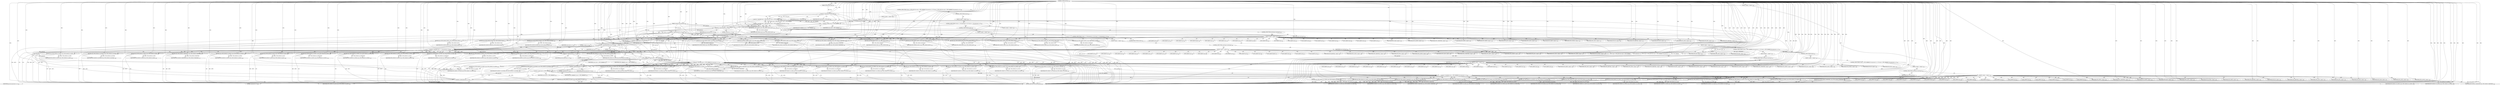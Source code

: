 digraph "_TIFFSetGetType" {  
"28095" [label = <(METHOD,_TIFFSetGetType)<SUB>1195</SUB>> ]
"28096" [label = <(PARAM,TIFFDataType type)<SUB>1195</SUB>> ]
"28097" [label = <(PARAM,short count)<SUB>1195</SUB>> ]
"28098" [label = <(PARAM,unsigned char passcount)<SUB>1196</SUB>> ]
"28099" [label = <(BLOCK,&lt;empty&gt;,&lt;empty&gt;)<SUB>1197</SUB>> ]
"28100" [label = <(CONTROL_STRUCTURE,if (type == TIFF_ASCII &amp;&amp; count == TIFF_VARIABLE &amp;&amp; passcount == 0),if (type == TIFF_ASCII &amp;&amp; count == TIFF_VARIABLE &amp;&amp; passcount == 0))<SUB>1198</SUB>> ]
"28101" [label = <(&lt;operator&gt;.logicalAnd,type == TIFF_ASCII &amp;&amp; count == TIFF_VARIABLE &amp;&amp; passcount == 0)<SUB>1198</SUB>> ]
"28102" [label = <(&lt;operator&gt;.logicalAnd,type == TIFF_ASCII &amp;&amp; count == TIFF_VARIABLE)<SUB>1198</SUB>> ]
"28103" [label = <(&lt;operator&gt;.equals,type == TIFF_ASCII)<SUB>1198</SUB>> ]
"28104" [label = <(IDENTIFIER,type,type == TIFF_ASCII)<SUB>1198</SUB>> ]
"28105" [label = <(IDENTIFIER,TIFF_ASCII,type == TIFF_ASCII)<SUB>1198</SUB>> ]
"28106" [label = <(&lt;operator&gt;.equals,count == TIFF_VARIABLE)<SUB>1198</SUB>> ]
"28107" [label = <(IDENTIFIER,count,count == TIFF_VARIABLE)<SUB>1198</SUB>> ]
"28108" [label = <(IDENTIFIER,TIFF_VARIABLE,count == TIFF_VARIABLE)<SUB>1198</SUB>> ]
"28109" [label = <(&lt;operator&gt;.equals,passcount == 0)<SUB>1198</SUB>> ]
"28110" [label = <(IDENTIFIER,passcount,passcount == 0)<SUB>1198</SUB>> ]
"28111" [label = <(LITERAL,0,passcount == 0)<SUB>1198</SUB>> ]
"28112" [label = <(BLOCK,&lt;empty&gt;,&lt;empty&gt;)<SUB>1199</SUB>> ]
"28113" [label = <(RETURN,return TIFF_SETGET_ASCII;,return TIFF_SETGET_ASCII;)<SUB>1199</SUB>> ]
"28114" [label = <(IDENTIFIER,TIFF_SETGET_ASCII,return TIFF_SETGET_ASCII;)<SUB>1199</SUB>> ]
"28115" [label = <(CONTROL_STRUCTURE,else,else)<SUB>1201</SUB>> ]
"28116" [label = <(BLOCK,&lt;empty&gt;,&lt;empty&gt;)<SUB>1201</SUB>> ]
"28117" [label = <(CONTROL_STRUCTURE,if (count == 1 &amp;&amp; passcount == 0),if (count == 1 &amp;&amp; passcount == 0))<SUB>1201</SUB>> ]
"28118" [label = <(&lt;operator&gt;.logicalAnd,count == 1 &amp;&amp; passcount == 0)<SUB>1201</SUB>> ]
"28119" [label = <(&lt;operator&gt;.equals,count == 1)<SUB>1201</SUB>> ]
"28120" [label = <(IDENTIFIER,count,count == 1)<SUB>1201</SUB>> ]
"28121" [label = <(LITERAL,1,count == 1)<SUB>1201</SUB>> ]
"28122" [label = <(&lt;operator&gt;.equals,passcount == 0)<SUB>1201</SUB>> ]
"28123" [label = <(IDENTIFIER,passcount,passcount == 0)<SUB>1201</SUB>> ]
"28124" [label = <(LITERAL,0,passcount == 0)<SUB>1201</SUB>> ]
"28125" [label = <(BLOCK,&lt;empty&gt;,&lt;empty&gt;)<SUB>1202</SUB>> ]
"28126" [label = <(CONTROL_STRUCTURE,switch(type),switch(type))<SUB>1203</SUB>> ]
"28127" [label = <(IDENTIFIER,type,switch(type))<SUB>1203</SUB>> ]
"28128" [label = <(BLOCK,&lt;empty&gt;,&lt;empty&gt;)<SUB>1204</SUB>> ]
"28129" [label = <(JUMP_TARGET,case)<SUB>1205</SUB>> ]
"28130" [label = <(IDENTIFIER,TIFF_BYTE,&lt;empty&gt;)<SUB>1205</SUB>> ]
"28131" [label = <(JUMP_TARGET,case)<SUB>1206</SUB>> ]
"28132" [label = <(IDENTIFIER,TIFF_UNDEFINED,&lt;empty&gt;)<SUB>1206</SUB>> ]
"28133" [label = <(RETURN,return TIFF_SETGET_UINT8;,return TIFF_SETGET_UINT8;)<SUB>1207</SUB>> ]
"28134" [label = <(IDENTIFIER,TIFF_SETGET_UINT8,return TIFF_SETGET_UINT8;)<SUB>1207</SUB>> ]
"28135" [label = <(JUMP_TARGET,case)<SUB>1208</SUB>> ]
"28136" [label = <(IDENTIFIER,TIFF_ASCII,&lt;empty&gt;)<SUB>1208</SUB>> ]
"28137" [label = <(RETURN,return TIFF_SETGET_ASCII;,return TIFF_SETGET_ASCII;)<SUB>1209</SUB>> ]
"28138" [label = <(IDENTIFIER,TIFF_SETGET_ASCII,return TIFF_SETGET_ASCII;)<SUB>1209</SUB>> ]
"28139" [label = <(JUMP_TARGET,case)<SUB>1210</SUB>> ]
"28140" [label = <(IDENTIFIER,TIFF_SHORT,&lt;empty&gt;)<SUB>1210</SUB>> ]
"28141" [label = <(RETURN,return TIFF_SETGET_UINT16;,return TIFF_SETGET_UINT16;)<SUB>1211</SUB>> ]
"28142" [label = <(IDENTIFIER,TIFF_SETGET_UINT16,return TIFF_SETGET_UINT16;)<SUB>1211</SUB>> ]
"28143" [label = <(JUMP_TARGET,case)<SUB>1212</SUB>> ]
"28144" [label = <(IDENTIFIER,TIFF_LONG,&lt;empty&gt;)<SUB>1212</SUB>> ]
"28145" [label = <(RETURN,return TIFF_SETGET_UINT32;,return TIFF_SETGET_UINT32;)<SUB>1213</SUB>> ]
"28146" [label = <(IDENTIFIER,TIFF_SETGET_UINT32,return TIFF_SETGET_UINT32;)<SUB>1213</SUB>> ]
"28147" [label = <(JUMP_TARGET,case)<SUB>1214</SUB>> ]
"28148" [label = <(IDENTIFIER,TIFF_RATIONAL,&lt;empty&gt;)<SUB>1214</SUB>> ]
"28149" [label = <(JUMP_TARGET,case)<SUB>1215</SUB>> ]
"28150" [label = <(IDENTIFIER,TIFF_SRATIONAL,&lt;empty&gt;)<SUB>1215</SUB>> ]
"28151" [label = <(JUMP_TARGET,case)<SUB>1216</SUB>> ]
"28152" [label = <(IDENTIFIER,TIFF_FLOAT,&lt;empty&gt;)<SUB>1216</SUB>> ]
"28153" [label = <(RETURN,return TIFF_SETGET_FLOAT;,return TIFF_SETGET_FLOAT;)<SUB>1217</SUB>> ]
"28154" [label = <(IDENTIFIER,TIFF_SETGET_FLOAT,return TIFF_SETGET_FLOAT;)<SUB>1217</SUB>> ]
"28155" [label = <(JUMP_TARGET,case)<SUB>1218</SUB>> ]
"28156" [label = <(IDENTIFIER,TIFF_SBYTE,&lt;empty&gt;)<SUB>1218</SUB>> ]
"28157" [label = <(RETURN,return TIFF_SETGET_SINT8;,return TIFF_SETGET_SINT8;)<SUB>1219</SUB>> ]
"28158" [label = <(IDENTIFIER,TIFF_SETGET_SINT8,return TIFF_SETGET_SINT8;)<SUB>1219</SUB>> ]
"28159" [label = <(JUMP_TARGET,case)<SUB>1220</SUB>> ]
"28160" [label = <(IDENTIFIER,TIFF_SSHORT,&lt;empty&gt;)<SUB>1220</SUB>> ]
"28161" [label = <(RETURN,return TIFF_SETGET_SINT16;,return TIFF_SETGET_SINT16;)<SUB>1221</SUB>> ]
"28162" [label = <(IDENTIFIER,TIFF_SETGET_SINT16,return TIFF_SETGET_SINT16;)<SUB>1221</SUB>> ]
"28163" [label = <(JUMP_TARGET,case)<SUB>1222</SUB>> ]
"28164" [label = <(IDENTIFIER,TIFF_SLONG,&lt;empty&gt;)<SUB>1222</SUB>> ]
"28165" [label = <(RETURN,return TIFF_SETGET_SINT32;,return TIFF_SETGET_SINT32;)<SUB>1223</SUB>> ]
"28166" [label = <(IDENTIFIER,TIFF_SETGET_SINT32,return TIFF_SETGET_SINT32;)<SUB>1223</SUB>> ]
"28167" [label = <(JUMP_TARGET,case)<SUB>1224</SUB>> ]
"28168" [label = <(IDENTIFIER,TIFF_DOUBLE,&lt;empty&gt;)<SUB>1224</SUB>> ]
"28169" [label = <(RETURN,return TIFF_SETGET_DOUBLE;,return TIFF_SETGET_DOUBLE;)<SUB>1225</SUB>> ]
"28170" [label = <(IDENTIFIER,TIFF_SETGET_DOUBLE,return TIFF_SETGET_DOUBLE;)<SUB>1225</SUB>> ]
"28171" [label = <(JUMP_TARGET,case)<SUB>1226</SUB>> ]
"28172" [label = <(IDENTIFIER,TIFF_IFD,&lt;empty&gt;)<SUB>1226</SUB>> ]
"28173" [label = <(JUMP_TARGET,case)<SUB>1227</SUB>> ]
"28174" [label = <(IDENTIFIER,TIFF_IFD8,&lt;empty&gt;)<SUB>1227</SUB>> ]
"28175" [label = <(RETURN,return TIFF_SETGET_IFD8;,return TIFF_SETGET_IFD8;)<SUB>1228</SUB>> ]
"28176" [label = <(IDENTIFIER,TIFF_SETGET_IFD8,return TIFF_SETGET_IFD8;)<SUB>1228</SUB>> ]
"28177" [label = <(JUMP_TARGET,case)<SUB>1229</SUB>> ]
"28178" [label = <(IDENTIFIER,TIFF_LONG8,&lt;empty&gt;)<SUB>1229</SUB>> ]
"28179" [label = <(RETURN,return TIFF_SETGET_UINT64;,return TIFF_SETGET_UINT64;)<SUB>1230</SUB>> ]
"28180" [label = <(IDENTIFIER,TIFF_SETGET_UINT64,return TIFF_SETGET_UINT64;)<SUB>1230</SUB>> ]
"28181" [label = <(JUMP_TARGET,case)<SUB>1231</SUB>> ]
"28182" [label = <(IDENTIFIER,TIFF_SLONG8,&lt;empty&gt;)<SUB>1231</SUB>> ]
"28183" [label = <(RETURN,return TIFF_SETGET_SINT64;,return TIFF_SETGET_SINT64;)<SUB>1232</SUB>> ]
"28184" [label = <(IDENTIFIER,TIFF_SETGET_SINT64,return TIFF_SETGET_SINT64;)<SUB>1232</SUB>> ]
"28185" [label = <(JUMP_TARGET,default)<SUB>1233</SUB>> ]
"28186" [label = <(RETURN,return TIFF_SETGET_UNDEFINED;,return TIFF_SETGET_UNDEFINED;)<SUB>1234</SUB>> ]
"28187" [label = <(IDENTIFIER,TIFF_SETGET_UNDEFINED,return TIFF_SETGET_UNDEFINED;)<SUB>1234</SUB>> ]
"28188" [label = <(CONTROL_STRUCTURE,else,else)<SUB>1238</SUB>> ]
"28189" [label = <(BLOCK,&lt;empty&gt;,&lt;empty&gt;)<SUB>1238</SUB>> ]
"28190" [label = <(CONTROL_STRUCTURE,if (count &gt;= 1 &amp;&amp; passcount == 0),if (count &gt;= 1 &amp;&amp; passcount == 0))<SUB>1238</SUB>> ]
"28191" [label = <(&lt;operator&gt;.logicalAnd,count &gt;= 1 &amp;&amp; passcount == 0)<SUB>1238</SUB>> ]
"28192" [label = <(&lt;operator&gt;.greaterEqualsThan,count &gt;= 1)<SUB>1238</SUB>> ]
"28193" [label = <(IDENTIFIER,count,count &gt;= 1)<SUB>1238</SUB>> ]
"28194" [label = <(LITERAL,1,count &gt;= 1)<SUB>1238</SUB>> ]
"28195" [label = <(&lt;operator&gt;.equals,passcount == 0)<SUB>1238</SUB>> ]
"28196" [label = <(IDENTIFIER,passcount,passcount == 0)<SUB>1238</SUB>> ]
"28197" [label = <(LITERAL,0,passcount == 0)<SUB>1238</SUB>> ]
"28198" [label = <(BLOCK,&lt;empty&gt;,&lt;empty&gt;)<SUB>1239</SUB>> ]
"28199" [label = <(CONTROL_STRUCTURE,switch(type),switch(type))<SUB>1240</SUB>> ]
"28200" [label = <(IDENTIFIER,type,switch(type))<SUB>1240</SUB>> ]
"28201" [label = <(BLOCK,&lt;empty&gt;,&lt;empty&gt;)<SUB>1241</SUB>> ]
"28202" [label = <(JUMP_TARGET,case)<SUB>1242</SUB>> ]
"28203" [label = <(IDENTIFIER,TIFF_BYTE,&lt;empty&gt;)<SUB>1242</SUB>> ]
"28204" [label = <(JUMP_TARGET,case)<SUB>1243</SUB>> ]
"28205" [label = <(IDENTIFIER,TIFF_UNDEFINED,&lt;empty&gt;)<SUB>1243</SUB>> ]
"28206" [label = <(RETURN,return TIFF_SETGET_C0_UINT8;,return TIFF_SETGET_C0_UINT8;)<SUB>1244</SUB>> ]
"28207" [label = <(IDENTIFIER,TIFF_SETGET_C0_UINT8,return TIFF_SETGET_C0_UINT8;)<SUB>1244</SUB>> ]
"28208" [label = <(JUMP_TARGET,case)<SUB>1245</SUB>> ]
"28209" [label = <(IDENTIFIER,TIFF_ASCII,&lt;empty&gt;)<SUB>1245</SUB>> ]
"28210" [label = <(RETURN,return TIFF_SETGET_C0_ASCII;,return TIFF_SETGET_C0_ASCII;)<SUB>1246</SUB>> ]
"28211" [label = <(IDENTIFIER,TIFF_SETGET_C0_ASCII,return TIFF_SETGET_C0_ASCII;)<SUB>1246</SUB>> ]
"28212" [label = <(JUMP_TARGET,case)<SUB>1247</SUB>> ]
"28213" [label = <(IDENTIFIER,TIFF_SHORT,&lt;empty&gt;)<SUB>1247</SUB>> ]
"28214" [label = <(RETURN,return TIFF_SETGET_C0_UINT16;,return TIFF_SETGET_C0_UINT16;)<SUB>1248</SUB>> ]
"28215" [label = <(IDENTIFIER,TIFF_SETGET_C0_UINT16,return TIFF_SETGET_C0_UINT16;)<SUB>1248</SUB>> ]
"28216" [label = <(JUMP_TARGET,case)<SUB>1249</SUB>> ]
"28217" [label = <(IDENTIFIER,TIFF_LONG,&lt;empty&gt;)<SUB>1249</SUB>> ]
"28218" [label = <(RETURN,return TIFF_SETGET_C0_UINT32;,return TIFF_SETGET_C0_UINT32;)<SUB>1250</SUB>> ]
"28219" [label = <(IDENTIFIER,TIFF_SETGET_C0_UINT32,return TIFF_SETGET_C0_UINT32;)<SUB>1250</SUB>> ]
"28220" [label = <(JUMP_TARGET,case)<SUB>1251</SUB>> ]
"28221" [label = <(IDENTIFIER,TIFF_RATIONAL,&lt;empty&gt;)<SUB>1251</SUB>> ]
"28222" [label = <(JUMP_TARGET,case)<SUB>1252</SUB>> ]
"28223" [label = <(IDENTIFIER,TIFF_SRATIONAL,&lt;empty&gt;)<SUB>1252</SUB>> ]
"28224" [label = <(JUMP_TARGET,case)<SUB>1253</SUB>> ]
"28225" [label = <(IDENTIFIER,TIFF_FLOAT,&lt;empty&gt;)<SUB>1253</SUB>> ]
"28226" [label = <(RETURN,return TIFF_SETGET_C0_FLOAT;,return TIFF_SETGET_C0_FLOAT;)<SUB>1254</SUB>> ]
"28227" [label = <(IDENTIFIER,TIFF_SETGET_C0_FLOAT,return TIFF_SETGET_C0_FLOAT;)<SUB>1254</SUB>> ]
"28228" [label = <(JUMP_TARGET,case)<SUB>1255</SUB>> ]
"28229" [label = <(IDENTIFIER,TIFF_SBYTE,&lt;empty&gt;)<SUB>1255</SUB>> ]
"28230" [label = <(RETURN,return TIFF_SETGET_C0_SINT8;,return TIFF_SETGET_C0_SINT8;)<SUB>1256</SUB>> ]
"28231" [label = <(IDENTIFIER,TIFF_SETGET_C0_SINT8,return TIFF_SETGET_C0_SINT8;)<SUB>1256</SUB>> ]
"28232" [label = <(JUMP_TARGET,case)<SUB>1257</SUB>> ]
"28233" [label = <(IDENTIFIER,TIFF_SSHORT,&lt;empty&gt;)<SUB>1257</SUB>> ]
"28234" [label = <(RETURN,return TIFF_SETGET_C0_SINT16;,return TIFF_SETGET_C0_SINT16;)<SUB>1258</SUB>> ]
"28235" [label = <(IDENTIFIER,TIFF_SETGET_C0_SINT16,return TIFF_SETGET_C0_SINT16;)<SUB>1258</SUB>> ]
"28236" [label = <(JUMP_TARGET,case)<SUB>1259</SUB>> ]
"28237" [label = <(IDENTIFIER,TIFF_SLONG,&lt;empty&gt;)<SUB>1259</SUB>> ]
"28238" [label = <(RETURN,return TIFF_SETGET_C0_SINT32;,return TIFF_SETGET_C0_SINT32;)<SUB>1260</SUB>> ]
"28239" [label = <(IDENTIFIER,TIFF_SETGET_C0_SINT32,return TIFF_SETGET_C0_SINT32;)<SUB>1260</SUB>> ]
"28240" [label = <(JUMP_TARGET,case)<SUB>1261</SUB>> ]
"28241" [label = <(IDENTIFIER,TIFF_DOUBLE,&lt;empty&gt;)<SUB>1261</SUB>> ]
"28242" [label = <(RETURN,return TIFF_SETGET_C0_DOUBLE;,return TIFF_SETGET_C0_DOUBLE;)<SUB>1262</SUB>> ]
"28243" [label = <(IDENTIFIER,TIFF_SETGET_C0_DOUBLE,return TIFF_SETGET_C0_DOUBLE;)<SUB>1262</SUB>> ]
"28244" [label = <(JUMP_TARGET,case)<SUB>1263</SUB>> ]
"28245" [label = <(IDENTIFIER,TIFF_IFD,&lt;empty&gt;)<SUB>1263</SUB>> ]
"28246" [label = <(JUMP_TARGET,case)<SUB>1264</SUB>> ]
"28247" [label = <(IDENTIFIER,TIFF_IFD8,&lt;empty&gt;)<SUB>1264</SUB>> ]
"28248" [label = <(RETURN,return TIFF_SETGET_C0_IFD8;,return TIFF_SETGET_C0_IFD8;)<SUB>1265</SUB>> ]
"28249" [label = <(IDENTIFIER,TIFF_SETGET_C0_IFD8,return TIFF_SETGET_C0_IFD8;)<SUB>1265</SUB>> ]
"28250" [label = <(JUMP_TARGET,case)<SUB>1266</SUB>> ]
"28251" [label = <(IDENTIFIER,TIFF_LONG8,&lt;empty&gt;)<SUB>1266</SUB>> ]
"28252" [label = <(RETURN,return TIFF_SETGET_C0_UINT64;,return TIFF_SETGET_C0_UINT64;)<SUB>1267</SUB>> ]
"28253" [label = <(IDENTIFIER,TIFF_SETGET_C0_UINT64,return TIFF_SETGET_C0_UINT64;)<SUB>1267</SUB>> ]
"28254" [label = <(JUMP_TARGET,case)<SUB>1268</SUB>> ]
"28255" [label = <(IDENTIFIER,TIFF_SLONG8,&lt;empty&gt;)<SUB>1268</SUB>> ]
"28256" [label = <(RETURN,return TIFF_SETGET_C0_SINT64;,return TIFF_SETGET_C0_SINT64;)<SUB>1269</SUB>> ]
"28257" [label = <(IDENTIFIER,TIFF_SETGET_C0_SINT64,return TIFF_SETGET_C0_SINT64;)<SUB>1269</SUB>> ]
"28258" [label = <(JUMP_TARGET,default)<SUB>1270</SUB>> ]
"28259" [label = <(RETURN,return TIFF_SETGET_UNDEFINED;,return TIFF_SETGET_UNDEFINED;)<SUB>1271</SUB>> ]
"28260" [label = <(IDENTIFIER,TIFF_SETGET_UNDEFINED,return TIFF_SETGET_UNDEFINED;)<SUB>1271</SUB>> ]
"28261" [label = <(CONTROL_STRUCTURE,else,else)<SUB>1275</SUB>> ]
"28262" [label = <(BLOCK,&lt;empty&gt;,&lt;empty&gt;)<SUB>1275</SUB>> ]
"28263" [label = <(CONTROL_STRUCTURE,if (count == TIFF_VARIABLE &amp;&amp; passcount == 1),if (count == TIFF_VARIABLE &amp;&amp; passcount == 1))<SUB>1275</SUB>> ]
"28264" [label = <(&lt;operator&gt;.logicalAnd,count == TIFF_VARIABLE &amp;&amp; passcount == 1)<SUB>1275</SUB>> ]
"28265" [label = <(&lt;operator&gt;.equals,count == TIFF_VARIABLE)<SUB>1275</SUB>> ]
"28266" [label = <(IDENTIFIER,count,count == TIFF_VARIABLE)<SUB>1275</SUB>> ]
"28267" [label = <(IDENTIFIER,TIFF_VARIABLE,count == TIFF_VARIABLE)<SUB>1275</SUB>> ]
"28268" [label = <(&lt;operator&gt;.equals,passcount == 1)<SUB>1275</SUB>> ]
"28269" [label = <(IDENTIFIER,passcount,passcount == 1)<SUB>1275</SUB>> ]
"28270" [label = <(LITERAL,1,passcount == 1)<SUB>1275</SUB>> ]
"28271" [label = <(BLOCK,&lt;empty&gt;,&lt;empty&gt;)<SUB>1276</SUB>> ]
"28272" [label = <(CONTROL_STRUCTURE,switch(type),switch(type))<SUB>1277</SUB>> ]
"28273" [label = <(IDENTIFIER,type,switch(type))<SUB>1277</SUB>> ]
"28274" [label = <(BLOCK,&lt;empty&gt;,&lt;empty&gt;)<SUB>1278</SUB>> ]
"28275" [label = <(JUMP_TARGET,case)<SUB>1279</SUB>> ]
"28276" [label = <(IDENTIFIER,TIFF_BYTE,&lt;empty&gt;)<SUB>1279</SUB>> ]
"28277" [label = <(JUMP_TARGET,case)<SUB>1280</SUB>> ]
"28278" [label = <(IDENTIFIER,TIFF_UNDEFINED,&lt;empty&gt;)<SUB>1280</SUB>> ]
"28279" [label = <(RETURN,return TIFF_SETGET_C16_UINT8;,return TIFF_SETGET_C16_UINT8;)<SUB>1281</SUB>> ]
"28280" [label = <(IDENTIFIER,TIFF_SETGET_C16_UINT8,return TIFF_SETGET_C16_UINT8;)<SUB>1281</SUB>> ]
"28281" [label = <(JUMP_TARGET,case)<SUB>1282</SUB>> ]
"28282" [label = <(IDENTIFIER,TIFF_ASCII,&lt;empty&gt;)<SUB>1282</SUB>> ]
"28283" [label = <(RETURN,return TIFF_SETGET_C16_ASCII;,return TIFF_SETGET_C16_ASCII;)<SUB>1283</SUB>> ]
"28284" [label = <(IDENTIFIER,TIFF_SETGET_C16_ASCII,return TIFF_SETGET_C16_ASCII;)<SUB>1283</SUB>> ]
"28285" [label = <(JUMP_TARGET,case)<SUB>1284</SUB>> ]
"28286" [label = <(IDENTIFIER,TIFF_SHORT,&lt;empty&gt;)<SUB>1284</SUB>> ]
"28287" [label = <(RETURN,return TIFF_SETGET_C16_UINT16;,return TIFF_SETGET_C16_UINT16;)<SUB>1285</SUB>> ]
"28288" [label = <(IDENTIFIER,TIFF_SETGET_C16_UINT16,return TIFF_SETGET_C16_UINT16;)<SUB>1285</SUB>> ]
"28289" [label = <(JUMP_TARGET,case)<SUB>1286</SUB>> ]
"28290" [label = <(IDENTIFIER,TIFF_LONG,&lt;empty&gt;)<SUB>1286</SUB>> ]
"28291" [label = <(RETURN,return TIFF_SETGET_C16_UINT32;,return TIFF_SETGET_C16_UINT32;)<SUB>1287</SUB>> ]
"28292" [label = <(IDENTIFIER,TIFF_SETGET_C16_UINT32,return TIFF_SETGET_C16_UINT32;)<SUB>1287</SUB>> ]
"28293" [label = <(JUMP_TARGET,case)<SUB>1288</SUB>> ]
"28294" [label = <(IDENTIFIER,TIFF_RATIONAL,&lt;empty&gt;)<SUB>1288</SUB>> ]
"28295" [label = <(JUMP_TARGET,case)<SUB>1289</SUB>> ]
"28296" [label = <(IDENTIFIER,TIFF_SRATIONAL,&lt;empty&gt;)<SUB>1289</SUB>> ]
"28297" [label = <(JUMP_TARGET,case)<SUB>1290</SUB>> ]
"28298" [label = <(IDENTIFIER,TIFF_FLOAT,&lt;empty&gt;)<SUB>1290</SUB>> ]
"28299" [label = <(RETURN,return TIFF_SETGET_C16_FLOAT;,return TIFF_SETGET_C16_FLOAT;)<SUB>1291</SUB>> ]
"28300" [label = <(IDENTIFIER,TIFF_SETGET_C16_FLOAT,return TIFF_SETGET_C16_FLOAT;)<SUB>1291</SUB>> ]
"28301" [label = <(JUMP_TARGET,case)<SUB>1292</SUB>> ]
"28302" [label = <(IDENTIFIER,TIFF_SBYTE,&lt;empty&gt;)<SUB>1292</SUB>> ]
"28303" [label = <(RETURN,return TIFF_SETGET_C16_SINT8;,return TIFF_SETGET_C16_SINT8;)<SUB>1293</SUB>> ]
"28304" [label = <(IDENTIFIER,TIFF_SETGET_C16_SINT8,return TIFF_SETGET_C16_SINT8;)<SUB>1293</SUB>> ]
"28305" [label = <(JUMP_TARGET,case)<SUB>1294</SUB>> ]
"28306" [label = <(IDENTIFIER,TIFF_SSHORT,&lt;empty&gt;)<SUB>1294</SUB>> ]
"28307" [label = <(RETURN,return TIFF_SETGET_C16_SINT16;,return TIFF_SETGET_C16_SINT16;)<SUB>1295</SUB>> ]
"28308" [label = <(IDENTIFIER,TIFF_SETGET_C16_SINT16,return TIFF_SETGET_C16_SINT16;)<SUB>1295</SUB>> ]
"28309" [label = <(JUMP_TARGET,case)<SUB>1296</SUB>> ]
"28310" [label = <(IDENTIFIER,TIFF_SLONG,&lt;empty&gt;)<SUB>1296</SUB>> ]
"28311" [label = <(RETURN,return TIFF_SETGET_C16_SINT32;,return TIFF_SETGET_C16_SINT32;)<SUB>1297</SUB>> ]
"28312" [label = <(IDENTIFIER,TIFF_SETGET_C16_SINT32,return TIFF_SETGET_C16_SINT32;)<SUB>1297</SUB>> ]
"28313" [label = <(JUMP_TARGET,case)<SUB>1298</SUB>> ]
"28314" [label = <(IDENTIFIER,TIFF_DOUBLE,&lt;empty&gt;)<SUB>1298</SUB>> ]
"28315" [label = <(RETURN,return TIFF_SETGET_C16_DOUBLE;,return TIFF_SETGET_C16_DOUBLE;)<SUB>1299</SUB>> ]
"28316" [label = <(IDENTIFIER,TIFF_SETGET_C16_DOUBLE,return TIFF_SETGET_C16_DOUBLE;)<SUB>1299</SUB>> ]
"28317" [label = <(JUMP_TARGET,case)<SUB>1300</SUB>> ]
"28318" [label = <(IDENTIFIER,TIFF_IFD,&lt;empty&gt;)<SUB>1300</SUB>> ]
"28319" [label = <(JUMP_TARGET,case)<SUB>1301</SUB>> ]
"28320" [label = <(IDENTIFIER,TIFF_IFD8,&lt;empty&gt;)<SUB>1301</SUB>> ]
"28321" [label = <(RETURN,return TIFF_SETGET_C16_IFD8;,return TIFF_SETGET_C16_IFD8;)<SUB>1302</SUB>> ]
"28322" [label = <(IDENTIFIER,TIFF_SETGET_C16_IFD8,return TIFF_SETGET_C16_IFD8;)<SUB>1302</SUB>> ]
"28323" [label = <(JUMP_TARGET,case)<SUB>1303</SUB>> ]
"28324" [label = <(IDENTIFIER,TIFF_LONG8,&lt;empty&gt;)<SUB>1303</SUB>> ]
"28325" [label = <(RETURN,return TIFF_SETGET_C16_UINT64;,return TIFF_SETGET_C16_UINT64;)<SUB>1304</SUB>> ]
"28326" [label = <(IDENTIFIER,TIFF_SETGET_C16_UINT64,return TIFF_SETGET_C16_UINT64;)<SUB>1304</SUB>> ]
"28327" [label = <(JUMP_TARGET,case)<SUB>1305</SUB>> ]
"28328" [label = <(IDENTIFIER,TIFF_SLONG8,&lt;empty&gt;)<SUB>1305</SUB>> ]
"28329" [label = <(RETURN,return TIFF_SETGET_C16_SINT64;,return TIFF_SETGET_C16_SINT64;)<SUB>1306</SUB>> ]
"28330" [label = <(IDENTIFIER,TIFF_SETGET_C16_SINT64,return TIFF_SETGET_C16_SINT64;)<SUB>1306</SUB>> ]
"28331" [label = <(JUMP_TARGET,default)<SUB>1307</SUB>> ]
"28332" [label = <(RETURN,return TIFF_SETGET_UNDEFINED;,return TIFF_SETGET_UNDEFINED;)<SUB>1308</SUB>> ]
"28333" [label = <(IDENTIFIER,TIFF_SETGET_UNDEFINED,return TIFF_SETGET_UNDEFINED;)<SUB>1308</SUB>> ]
"28334" [label = <(CONTROL_STRUCTURE,else,else)<SUB>1312</SUB>> ]
"28335" [label = <(BLOCK,&lt;empty&gt;,&lt;empty&gt;)<SUB>1312</SUB>> ]
"28336" [label = <(CONTROL_STRUCTURE,if (count == TIFF_VARIABLE2 &amp;&amp; passcount == 1),if (count == TIFF_VARIABLE2 &amp;&amp; passcount == 1))<SUB>1312</SUB>> ]
"28337" [label = <(&lt;operator&gt;.logicalAnd,count == TIFF_VARIABLE2 &amp;&amp; passcount == 1)<SUB>1312</SUB>> ]
"28338" [label = <(&lt;operator&gt;.equals,count == TIFF_VARIABLE2)<SUB>1312</SUB>> ]
"28339" [label = <(IDENTIFIER,count,count == TIFF_VARIABLE2)<SUB>1312</SUB>> ]
"28340" [label = <(IDENTIFIER,TIFF_VARIABLE2,count == TIFF_VARIABLE2)<SUB>1312</SUB>> ]
"28341" [label = <(&lt;operator&gt;.equals,passcount == 1)<SUB>1312</SUB>> ]
"28342" [label = <(IDENTIFIER,passcount,passcount == 1)<SUB>1312</SUB>> ]
"28343" [label = <(LITERAL,1,passcount == 1)<SUB>1312</SUB>> ]
"28344" [label = <(BLOCK,&lt;empty&gt;,&lt;empty&gt;)<SUB>1313</SUB>> ]
"28345" [label = <(CONTROL_STRUCTURE,switch(type),switch(type))<SUB>1314</SUB>> ]
"28346" [label = <(IDENTIFIER,type,switch(type))<SUB>1314</SUB>> ]
"28347" [label = <(BLOCK,&lt;empty&gt;,&lt;empty&gt;)<SUB>1315</SUB>> ]
"28348" [label = <(JUMP_TARGET,case)<SUB>1316</SUB>> ]
"28349" [label = <(IDENTIFIER,TIFF_BYTE,&lt;empty&gt;)<SUB>1316</SUB>> ]
"28350" [label = <(JUMP_TARGET,case)<SUB>1317</SUB>> ]
"28351" [label = <(IDENTIFIER,TIFF_UNDEFINED,&lt;empty&gt;)<SUB>1317</SUB>> ]
"28352" [label = <(RETURN,return TIFF_SETGET_C32_UINT8;,return TIFF_SETGET_C32_UINT8;)<SUB>1318</SUB>> ]
"28353" [label = <(IDENTIFIER,TIFF_SETGET_C32_UINT8,return TIFF_SETGET_C32_UINT8;)<SUB>1318</SUB>> ]
"28354" [label = <(JUMP_TARGET,case)<SUB>1319</SUB>> ]
"28355" [label = <(IDENTIFIER,TIFF_ASCII,&lt;empty&gt;)<SUB>1319</SUB>> ]
"28356" [label = <(RETURN,return TIFF_SETGET_C32_ASCII;,return TIFF_SETGET_C32_ASCII;)<SUB>1320</SUB>> ]
"28357" [label = <(IDENTIFIER,TIFF_SETGET_C32_ASCII,return TIFF_SETGET_C32_ASCII;)<SUB>1320</SUB>> ]
"28358" [label = <(JUMP_TARGET,case)<SUB>1321</SUB>> ]
"28359" [label = <(IDENTIFIER,TIFF_SHORT,&lt;empty&gt;)<SUB>1321</SUB>> ]
"28360" [label = <(RETURN,return TIFF_SETGET_C32_UINT16;,return TIFF_SETGET_C32_UINT16;)<SUB>1322</SUB>> ]
"28361" [label = <(IDENTIFIER,TIFF_SETGET_C32_UINT16,return TIFF_SETGET_C32_UINT16;)<SUB>1322</SUB>> ]
"28362" [label = <(JUMP_TARGET,case)<SUB>1323</SUB>> ]
"28363" [label = <(IDENTIFIER,TIFF_LONG,&lt;empty&gt;)<SUB>1323</SUB>> ]
"28364" [label = <(RETURN,return TIFF_SETGET_C32_UINT32;,return TIFF_SETGET_C32_UINT32;)<SUB>1324</SUB>> ]
"28365" [label = <(IDENTIFIER,TIFF_SETGET_C32_UINT32,return TIFF_SETGET_C32_UINT32;)<SUB>1324</SUB>> ]
"28366" [label = <(JUMP_TARGET,case)<SUB>1325</SUB>> ]
"28367" [label = <(IDENTIFIER,TIFF_RATIONAL,&lt;empty&gt;)<SUB>1325</SUB>> ]
"28368" [label = <(JUMP_TARGET,case)<SUB>1326</SUB>> ]
"28369" [label = <(IDENTIFIER,TIFF_SRATIONAL,&lt;empty&gt;)<SUB>1326</SUB>> ]
"28370" [label = <(JUMP_TARGET,case)<SUB>1327</SUB>> ]
"28371" [label = <(IDENTIFIER,TIFF_FLOAT,&lt;empty&gt;)<SUB>1327</SUB>> ]
"28372" [label = <(RETURN,return TIFF_SETGET_C32_FLOAT;,return TIFF_SETGET_C32_FLOAT;)<SUB>1328</SUB>> ]
"28373" [label = <(IDENTIFIER,TIFF_SETGET_C32_FLOAT,return TIFF_SETGET_C32_FLOAT;)<SUB>1328</SUB>> ]
"28374" [label = <(JUMP_TARGET,case)<SUB>1329</SUB>> ]
"28375" [label = <(IDENTIFIER,TIFF_SBYTE,&lt;empty&gt;)<SUB>1329</SUB>> ]
"28376" [label = <(RETURN,return TIFF_SETGET_C32_SINT8;,return TIFF_SETGET_C32_SINT8;)<SUB>1330</SUB>> ]
"28377" [label = <(IDENTIFIER,TIFF_SETGET_C32_SINT8,return TIFF_SETGET_C32_SINT8;)<SUB>1330</SUB>> ]
"28378" [label = <(JUMP_TARGET,case)<SUB>1331</SUB>> ]
"28379" [label = <(IDENTIFIER,TIFF_SSHORT,&lt;empty&gt;)<SUB>1331</SUB>> ]
"28380" [label = <(RETURN,return TIFF_SETGET_C32_SINT16;,return TIFF_SETGET_C32_SINT16;)<SUB>1332</SUB>> ]
"28381" [label = <(IDENTIFIER,TIFF_SETGET_C32_SINT16,return TIFF_SETGET_C32_SINT16;)<SUB>1332</SUB>> ]
"28382" [label = <(JUMP_TARGET,case)<SUB>1333</SUB>> ]
"28383" [label = <(IDENTIFIER,TIFF_SLONG,&lt;empty&gt;)<SUB>1333</SUB>> ]
"28384" [label = <(RETURN,return TIFF_SETGET_C32_SINT32;,return TIFF_SETGET_C32_SINT32;)<SUB>1334</SUB>> ]
"28385" [label = <(IDENTIFIER,TIFF_SETGET_C32_SINT32,return TIFF_SETGET_C32_SINT32;)<SUB>1334</SUB>> ]
"28386" [label = <(JUMP_TARGET,case)<SUB>1335</SUB>> ]
"28387" [label = <(IDENTIFIER,TIFF_DOUBLE,&lt;empty&gt;)<SUB>1335</SUB>> ]
"28388" [label = <(RETURN,return TIFF_SETGET_C32_DOUBLE;,return TIFF_SETGET_C32_DOUBLE;)<SUB>1336</SUB>> ]
"28389" [label = <(IDENTIFIER,TIFF_SETGET_C32_DOUBLE,return TIFF_SETGET_C32_DOUBLE;)<SUB>1336</SUB>> ]
"28390" [label = <(JUMP_TARGET,case)<SUB>1337</SUB>> ]
"28391" [label = <(IDENTIFIER,TIFF_IFD,&lt;empty&gt;)<SUB>1337</SUB>> ]
"28392" [label = <(JUMP_TARGET,case)<SUB>1338</SUB>> ]
"28393" [label = <(IDENTIFIER,TIFF_IFD8,&lt;empty&gt;)<SUB>1338</SUB>> ]
"28394" [label = <(RETURN,return TIFF_SETGET_C32_IFD8;,return TIFF_SETGET_C32_IFD8;)<SUB>1339</SUB>> ]
"28395" [label = <(IDENTIFIER,TIFF_SETGET_C32_IFD8,return TIFF_SETGET_C32_IFD8;)<SUB>1339</SUB>> ]
"28396" [label = <(JUMP_TARGET,case)<SUB>1340</SUB>> ]
"28397" [label = <(IDENTIFIER,TIFF_LONG8,&lt;empty&gt;)<SUB>1340</SUB>> ]
"28398" [label = <(RETURN,return TIFF_SETGET_C32_UINT64;,return TIFF_SETGET_C32_UINT64;)<SUB>1341</SUB>> ]
"28399" [label = <(IDENTIFIER,TIFF_SETGET_C32_UINT64,return TIFF_SETGET_C32_UINT64;)<SUB>1341</SUB>> ]
"28400" [label = <(JUMP_TARGET,case)<SUB>1342</SUB>> ]
"28401" [label = <(IDENTIFIER,TIFF_SLONG8,&lt;empty&gt;)<SUB>1342</SUB>> ]
"28402" [label = <(RETURN,return TIFF_SETGET_C32_SINT64;,return TIFF_SETGET_C32_SINT64;)<SUB>1343</SUB>> ]
"28403" [label = <(IDENTIFIER,TIFF_SETGET_C32_SINT64,return TIFF_SETGET_C32_SINT64;)<SUB>1343</SUB>> ]
"28404" [label = <(JUMP_TARGET,default)<SUB>1344</SUB>> ]
"28405" [label = <(RETURN,return TIFF_SETGET_UNDEFINED;,return TIFF_SETGET_UNDEFINED;)<SUB>1345</SUB>> ]
"28406" [label = <(IDENTIFIER,TIFF_SETGET_UNDEFINED,return TIFF_SETGET_UNDEFINED;)<SUB>1345</SUB>> ]
"28407" [label = <(RETURN,return TIFF_SETGET_UNDEFINED;,return TIFF_SETGET_UNDEFINED;)<SUB>1349</SUB>> ]
"28408" [label = <(IDENTIFIER,TIFF_SETGET_UNDEFINED,return TIFF_SETGET_UNDEFINED;)<SUB>1349</SUB>> ]
"28409" [label = <(METHOD_RETURN,TIFFSetGetFieldType)<SUB>1195</SUB>> ]
  "28095" -> "28096"  [ label = "AST: "] 
  "28095" -> "28097"  [ label = "AST: "] 
  "28095" -> "28098"  [ label = "AST: "] 
  "28095" -> "28099"  [ label = "AST: "] 
  "28095" -> "28409"  [ label = "AST: "] 
  "28099" -> "28100"  [ label = "AST: "] 
  "28099" -> "28407"  [ label = "AST: "] 
  "28100" -> "28101"  [ label = "AST: "] 
  "28100" -> "28112"  [ label = "AST: "] 
  "28100" -> "28115"  [ label = "AST: "] 
  "28101" -> "28102"  [ label = "AST: "] 
  "28101" -> "28109"  [ label = "AST: "] 
  "28102" -> "28103"  [ label = "AST: "] 
  "28102" -> "28106"  [ label = "AST: "] 
  "28103" -> "28104"  [ label = "AST: "] 
  "28103" -> "28105"  [ label = "AST: "] 
  "28106" -> "28107"  [ label = "AST: "] 
  "28106" -> "28108"  [ label = "AST: "] 
  "28109" -> "28110"  [ label = "AST: "] 
  "28109" -> "28111"  [ label = "AST: "] 
  "28112" -> "28113"  [ label = "AST: "] 
  "28113" -> "28114"  [ label = "AST: "] 
  "28115" -> "28116"  [ label = "AST: "] 
  "28116" -> "28117"  [ label = "AST: "] 
  "28117" -> "28118"  [ label = "AST: "] 
  "28117" -> "28125"  [ label = "AST: "] 
  "28117" -> "28188"  [ label = "AST: "] 
  "28118" -> "28119"  [ label = "AST: "] 
  "28118" -> "28122"  [ label = "AST: "] 
  "28119" -> "28120"  [ label = "AST: "] 
  "28119" -> "28121"  [ label = "AST: "] 
  "28122" -> "28123"  [ label = "AST: "] 
  "28122" -> "28124"  [ label = "AST: "] 
  "28125" -> "28126"  [ label = "AST: "] 
  "28126" -> "28127"  [ label = "AST: "] 
  "28126" -> "28128"  [ label = "AST: "] 
  "28128" -> "28129"  [ label = "AST: "] 
  "28128" -> "28130"  [ label = "AST: "] 
  "28128" -> "28131"  [ label = "AST: "] 
  "28128" -> "28132"  [ label = "AST: "] 
  "28128" -> "28133"  [ label = "AST: "] 
  "28128" -> "28135"  [ label = "AST: "] 
  "28128" -> "28136"  [ label = "AST: "] 
  "28128" -> "28137"  [ label = "AST: "] 
  "28128" -> "28139"  [ label = "AST: "] 
  "28128" -> "28140"  [ label = "AST: "] 
  "28128" -> "28141"  [ label = "AST: "] 
  "28128" -> "28143"  [ label = "AST: "] 
  "28128" -> "28144"  [ label = "AST: "] 
  "28128" -> "28145"  [ label = "AST: "] 
  "28128" -> "28147"  [ label = "AST: "] 
  "28128" -> "28148"  [ label = "AST: "] 
  "28128" -> "28149"  [ label = "AST: "] 
  "28128" -> "28150"  [ label = "AST: "] 
  "28128" -> "28151"  [ label = "AST: "] 
  "28128" -> "28152"  [ label = "AST: "] 
  "28128" -> "28153"  [ label = "AST: "] 
  "28128" -> "28155"  [ label = "AST: "] 
  "28128" -> "28156"  [ label = "AST: "] 
  "28128" -> "28157"  [ label = "AST: "] 
  "28128" -> "28159"  [ label = "AST: "] 
  "28128" -> "28160"  [ label = "AST: "] 
  "28128" -> "28161"  [ label = "AST: "] 
  "28128" -> "28163"  [ label = "AST: "] 
  "28128" -> "28164"  [ label = "AST: "] 
  "28128" -> "28165"  [ label = "AST: "] 
  "28128" -> "28167"  [ label = "AST: "] 
  "28128" -> "28168"  [ label = "AST: "] 
  "28128" -> "28169"  [ label = "AST: "] 
  "28128" -> "28171"  [ label = "AST: "] 
  "28128" -> "28172"  [ label = "AST: "] 
  "28128" -> "28173"  [ label = "AST: "] 
  "28128" -> "28174"  [ label = "AST: "] 
  "28128" -> "28175"  [ label = "AST: "] 
  "28128" -> "28177"  [ label = "AST: "] 
  "28128" -> "28178"  [ label = "AST: "] 
  "28128" -> "28179"  [ label = "AST: "] 
  "28128" -> "28181"  [ label = "AST: "] 
  "28128" -> "28182"  [ label = "AST: "] 
  "28128" -> "28183"  [ label = "AST: "] 
  "28128" -> "28185"  [ label = "AST: "] 
  "28128" -> "28186"  [ label = "AST: "] 
  "28133" -> "28134"  [ label = "AST: "] 
  "28137" -> "28138"  [ label = "AST: "] 
  "28141" -> "28142"  [ label = "AST: "] 
  "28145" -> "28146"  [ label = "AST: "] 
  "28153" -> "28154"  [ label = "AST: "] 
  "28157" -> "28158"  [ label = "AST: "] 
  "28161" -> "28162"  [ label = "AST: "] 
  "28165" -> "28166"  [ label = "AST: "] 
  "28169" -> "28170"  [ label = "AST: "] 
  "28175" -> "28176"  [ label = "AST: "] 
  "28179" -> "28180"  [ label = "AST: "] 
  "28183" -> "28184"  [ label = "AST: "] 
  "28186" -> "28187"  [ label = "AST: "] 
  "28188" -> "28189"  [ label = "AST: "] 
  "28189" -> "28190"  [ label = "AST: "] 
  "28190" -> "28191"  [ label = "AST: "] 
  "28190" -> "28198"  [ label = "AST: "] 
  "28190" -> "28261"  [ label = "AST: "] 
  "28191" -> "28192"  [ label = "AST: "] 
  "28191" -> "28195"  [ label = "AST: "] 
  "28192" -> "28193"  [ label = "AST: "] 
  "28192" -> "28194"  [ label = "AST: "] 
  "28195" -> "28196"  [ label = "AST: "] 
  "28195" -> "28197"  [ label = "AST: "] 
  "28198" -> "28199"  [ label = "AST: "] 
  "28199" -> "28200"  [ label = "AST: "] 
  "28199" -> "28201"  [ label = "AST: "] 
  "28201" -> "28202"  [ label = "AST: "] 
  "28201" -> "28203"  [ label = "AST: "] 
  "28201" -> "28204"  [ label = "AST: "] 
  "28201" -> "28205"  [ label = "AST: "] 
  "28201" -> "28206"  [ label = "AST: "] 
  "28201" -> "28208"  [ label = "AST: "] 
  "28201" -> "28209"  [ label = "AST: "] 
  "28201" -> "28210"  [ label = "AST: "] 
  "28201" -> "28212"  [ label = "AST: "] 
  "28201" -> "28213"  [ label = "AST: "] 
  "28201" -> "28214"  [ label = "AST: "] 
  "28201" -> "28216"  [ label = "AST: "] 
  "28201" -> "28217"  [ label = "AST: "] 
  "28201" -> "28218"  [ label = "AST: "] 
  "28201" -> "28220"  [ label = "AST: "] 
  "28201" -> "28221"  [ label = "AST: "] 
  "28201" -> "28222"  [ label = "AST: "] 
  "28201" -> "28223"  [ label = "AST: "] 
  "28201" -> "28224"  [ label = "AST: "] 
  "28201" -> "28225"  [ label = "AST: "] 
  "28201" -> "28226"  [ label = "AST: "] 
  "28201" -> "28228"  [ label = "AST: "] 
  "28201" -> "28229"  [ label = "AST: "] 
  "28201" -> "28230"  [ label = "AST: "] 
  "28201" -> "28232"  [ label = "AST: "] 
  "28201" -> "28233"  [ label = "AST: "] 
  "28201" -> "28234"  [ label = "AST: "] 
  "28201" -> "28236"  [ label = "AST: "] 
  "28201" -> "28237"  [ label = "AST: "] 
  "28201" -> "28238"  [ label = "AST: "] 
  "28201" -> "28240"  [ label = "AST: "] 
  "28201" -> "28241"  [ label = "AST: "] 
  "28201" -> "28242"  [ label = "AST: "] 
  "28201" -> "28244"  [ label = "AST: "] 
  "28201" -> "28245"  [ label = "AST: "] 
  "28201" -> "28246"  [ label = "AST: "] 
  "28201" -> "28247"  [ label = "AST: "] 
  "28201" -> "28248"  [ label = "AST: "] 
  "28201" -> "28250"  [ label = "AST: "] 
  "28201" -> "28251"  [ label = "AST: "] 
  "28201" -> "28252"  [ label = "AST: "] 
  "28201" -> "28254"  [ label = "AST: "] 
  "28201" -> "28255"  [ label = "AST: "] 
  "28201" -> "28256"  [ label = "AST: "] 
  "28201" -> "28258"  [ label = "AST: "] 
  "28201" -> "28259"  [ label = "AST: "] 
  "28206" -> "28207"  [ label = "AST: "] 
  "28210" -> "28211"  [ label = "AST: "] 
  "28214" -> "28215"  [ label = "AST: "] 
  "28218" -> "28219"  [ label = "AST: "] 
  "28226" -> "28227"  [ label = "AST: "] 
  "28230" -> "28231"  [ label = "AST: "] 
  "28234" -> "28235"  [ label = "AST: "] 
  "28238" -> "28239"  [ label = "AST: "] 
  "28242" -> "28243"  [ label = "AST: "] 
  "28248" -> "28249"  [ label = "AST: "] 
  "28252" -> "28253"  [ label = "AST: "] 
  "28256" -> "28257"  [ label = "AST: "] 
  "28259" -> "28260"  [ label = "AST: "] 
  "28261" -> "28262"  [ label = "AST: "] 
  "28262" -> "28263"  [ label = "AST: "] 
  "28263" -> "28264"  [ label = "AST: "] 
  "28263" -> "28271"  [ label = "AST: "] 
  "28263" -> "28334"  [ label = "AST: "] 
  "28264" -> "28265"  [ label = "AST: "] 
  "28264" -> "28268"  [ label = "AST: "] 
  "28265" -> "28266"  [ label = "AST: "] 
  "28265" -> "28267"  [ label = "AST: "] 
  "28268" -> "28269"  [ label = "AST: "] 
  "28268" -> "28270"  [ label = "AST: "] 
  "28271" -> "28272"  [ label = "AST: "] 
  "28272" -> "28273"  [ label = "AST: "] 
  "28272" -> "28274"  [ label = "AST: "] 
  "28274" -> "28275"  [ label = "AST: "] 
  "28274" -> "28276"  [ label = "AST: "] 
  "28274" -> "28277"  [ label = "AST: "] 
  "28274" -> "28278"  [ label = "AST: "] 
  "28274" -> "28279"  [ label = "AST: "] 
  "28274" -> "28281"  [ label = "AST: "] 
  "28274" -> "28282"  [ label = "AST: "] 
  "28274" -> "28283"  [ label = "AST: "] 
  "28274" -> "28285"  [ label = "AST: "] 
  "28274" -> "28286"  [ label = "AST: "] 
  "28274" -> "28287"  [ label = "AST: "] 
  "28274" -> "28289"  [ label = "AST: "] 
  "28274" -> "28290"  [ label = "AST: "] 
  "28274" -> "28291"  [ label = "AST: "] 
  "28274" -> "28293"  [ label = "AST: "] 
  "28274" -> "28294"  [ label = "AST: "] 
  "28274" -> "28295"  [ label = "AST: "] 
  "28274" -> "28296"  [ label = "AST: "] 
  "28274" -> "28297"  [ label = "AST: "] 
  "28274" -> "28298"  [ label = "AST: "] 
  "28274" -> "28299"  [ label = "AST: "] 
  "28274" -> "28301"  [ label = "AST: "] 
  "28274" -> "28302"  [ label = "AST: "] 
  "28274" -> "28303"  [ label = "AST: "] 
  "28274" -> "28305"  [ label = "AST: "] 
  "28274" -> "28306"  [ label = "AST: "] 
  "28274" -> "28307"  [ label = "AST: "] 
  "28274" -> "28309"  [ label = "AST: "] 
  "28274" -> "28310"  [ label = "AST: "] 
  "28274" -> "28311"  [ label = "AST: "] 
  "28274" -> "28313"  [ label = "AST: "] 
  "28274" -> "28314"  [ label = "AST: "] 
  "28274" -> "28315"  [ label = "AST: "] 
  "28274" -> "28317"  [ label = "AST: "] 
  "28274" -> "28318"  [ label = "AST: "] 
  "28274" -> "28319"  [ label = "AST: "] 
  "28274" -> "28320"  [ label = "AST: "] 
  "28274" -> "28321"  [ label = "AST: "] 
  "28274" -> "28323"  [ label = "AST: "] 
  "28274" -> "28324"  [ label = "AST: "] 
  "28274" -> "28325"  [ label = "AST: "] 
  "28274" -> "28327"  [ label = "AST: "] 
  "28274" -> "28328"  [ label = "AST: "] 
  "28274" -> "28329"  [ label = "AST: "] 
  "28274" -> "28331"  [ label = "AST: "] 
  "28274" -> "28332"  [ label = "AST: "] 
  "28279" -> "28280"  [ label = "AST: "] 
  "28283" -> "28284"  [ label = "AST: "] 
  "28287" -> "28288"  [ label = "AST: "] 
  "28291" -> "28292"  [ label = "AST: "] 
  "28299" -> "28300"  [ label = "AST: "] 
  "28303" -> "28304"  [ label = "AST: "] 
  "28307" -> "28308"  [ label = "AST: "] 
  "28311" -> "28312"  [ label = "AST: "] 
  "28315" -> "28316"  [ label = "AST: "] 
  "28321" -> "28322"  [ label = "AST: "] 
  "28325" -> "28326"  [ label = "AST: "] 
  "28329" -> "28330"  [ label = "AST: "] 
  "28332" -> "28333"  [ label = "AST: "] 
  "28334" -> "28335"  [ label = "AST: "] 
  "28335" -> "28336"  [ label = "AST: "] 
  "28336" -> "28337"  [ label = "AST: "] 
  "28336" -> "28344"  [ label = "AST: "] 
  "28337" -> "28338"  [ label = "AST: "] 
  "28337" -> "28341"  [ label = "AST: "] 
  "28338" -> "28339"  [ label = "AST: "] 
  "28338" -> "28340"  [ label = "AST: "] 
  "28341" -> "28342"  [ label = "AST: "] 
  "28341" -> "28343"  [ label = "AST: "] 
  "28344" -> "28345"  [ label = "AST: "] 
  "28345" -> "28346"  [ label = "AST: "] 
  "28345" -> "28347"  [ label = "AST: "] 
  "28347" -> "28348"  [ label = "AST: "] 
  "28347" -> "28349"  [ label = "AST: "] 
  "28347" -> "28350"  [ label = "AST: "] 
  "28347" -> "28351"  [ label = "AST: "] 
  "28347" -> "28352"  [ label = "AST: "] 
  "28347" -> "28354"  [ label = "AST: "] 
  "28347" -> "28355"  [ label = "AST: "] 
  "28347" -> "28356"  [ label = "AST: "] 
  "28347" -> "28358"  [ label = "AST: "] 
  "28347" -> "28359"  [ label = "AST: "] 
  "28347" -> "28360"  [ label = "AST: "] 
  "28347" -> "28362"  [ label = "AST: "] 
  "28347" -> "28363"  [ label = "AST: "] 
  "28347" -> "28364"  [ label = "AST: "] 
  "28347" -> "28366"  [ label = "AST: "] 
  "28347" -> "28367"  [ label = "AST: "] 
  "28347" -> "28368"  [ label = "AST: "] 
  "28347" -> "28369"  [ label = "AST: "] 
  "28347" -> "28370"  [ label = "AST: "] 
  "28347" -> "28371"  [ label = "AST: "] 
  "28347" -> "28372"  [ label = "AST: "] 
  "28347" -> "28374"  [ label = "AST: "] 
  "28347" -> "28375"  [ label = "AST: "] 
  "28347" -> "28376"  [ label = "AST: "] 
  "28347" -> "28378"  [ label = "AST: "] 
  "28347" -> "28379"  [ label = "AST: "] 
  "28347" -> "28380"  [ label = "AST: "] 
  "28347" -> "28382"  [ label = "AST: "] 
  "28347" -> "28383"  [ label = "AST: "] 
  "28347" -> "28384"  [ label = "AST: "] 
  "28347" -> "28386"  [ label = "AST: "] 
  "28347" -> "28387"  [ label = "AST: "] 
  "28347" -> "28388"  [ label = "AST: "] 
  "28347" -> "28390"  [ label = "AST: "] 
  "28347" -> "28391"  [ label = "AST: "] 
  "28347" -> "28392"  [ label = "AST: "] 
  "28347" -> "28393"  [ label = "AST: "] 
  "28347" -> "28394"  [ label = "AST: "] 
  "28347" -> "28396"  [ label = "AST: "] 
  "28347" -> "28397"  [ label = "AST: "] 
  "28347" -> "28398"  [ label = "AST: "] 
  "28347" -> "28400"  [ label = "AST: "] 
  "28347" -> "28401"  [ label = "AST: "] 
  "28347" -> "28402"  [ label = "AST: "] 
  "28347" -> "28404"  [ label = "AST: "] 
  "28347" -> "28405"  [ label = "AST: "] 
  "28352" -> "28353"  [ label = "AST: "] 
  "28356" -> "28357"  [ label = "AST: "] 
  "28360" -> "28361"  [ label = "AST: "] 
  "28364" -> "28365"  [ label = "AST: "] 
  "28372" -> "28373"  [ label = "AST: "] 
  "28376" -> "28377"  [ label = "AST: "] 
  "28380" -> "28381"  [ label = "AST: "] 
  "28384" -> "28385"  [ label = "AST: "] 
  "28388" -> "28389"  [ label = "AST: "] 
  "28394" -> "28395"  [ label = "AST: "] 
  "28398" -> "28399"  [ label = "AST: "] 
  "28402" -> "28403"  [ label = "AST: "] 
  "28405" -> "28406"  [ label = "AST: "] 
  "28407" -> "28408"  [ label = "AST: "] 
  "28407" -> "28409"  [ label = "CFG: "] 
  "28101" -> "28113"  [ label = "CFG: "] 
  "28101" -> "28119"  [ label = "CFG: "] 
  "28102" -> "28101"  [ label = "CFG: "] 
  "28102" -> "28109"  [ label = "CFG: "] 
  "28109" -> "28101"  [ label = "CFG: "] 
  "28113" -> "28409"  [ label = "CFG: "] 
  "28103" -> "28102"  [ label = "CFG: "] 
  "28103" -> "28106"  [ label = "CFG: "] 
  "28106" -> "28102"  [ label = "CFG: "] 
  "28118" -> "28133"  [ label = "CFG: "] 
  "28118" -> "28137"  [ label = "CFG: "] 
  "28118" -> "28141"  [ label = "CFG: "] 
  "28118" -> "28145"  [ label = "CFG: "] 
  "28118" -> "28153"  [ label = "CFG: "] 
  "28118" -> "28157"  [ label = "CFG: "] 
  "28118" -> "28161"  [ label = "CFG: "] 
  "28118" -> "28165"  [ label = "CFG: "] 
  "28118" -> "28169"  [ label = "CFG: "] 
  "28118" -> "28175"  [ label = "CFG: "] 
  "28118" -> "28179"  [ label = "CFG: "] 
  "28118" -> "28183"  [ label = "CFG: "] 
  "28118" -> "28186"  [ label = "CFG: "] 
  "28118" -> "28192"  [ label = "CFG: "] 
  "28119" -> "28118"  [ label = "CFG: "] 
  "28119" -> "28122"  [ label = "CFG: "] 
  "28122" -> "28118"  [ label = "CFG: "] 
  "28133" -> "28409"  [ label = "CFG: "] 
  "28137" -> "28409"  [ label = "CFG: "] 
  "28141" -> "28409"  [ label = "CFG: "] 
  "28145" -> "28409"  [ label = "CFG: "] 
  "28153" -> "28409"  [ label = "CFG: "] 
  "28157" -> "28409"  [ label = "CFG: "] 
  "28161" -> "28409"  [ label = "CFG: "] 
  "28165" -> "28409"  [ label = "CFG: "] 
  "28169" -> "28409"  [ label = "CFG: "] 
  "28175" -> "28409"  [ label = "CFG: "] 
  "28179" -> "28409"  [ label = "CFG: "] 
  "28183" -> "28409"  [ label = "CFG: "] 
  "28186" -> "28409"  [ label = "CFG: "] 
  "28191" -> "28206"  [ label = "CFG: "] 
  "28191" -> "28210"  [ label = "CFG: "] 
  "28191" -> "28214"  [ label = "CFG: "] 
  "28191" -> "28218"  [ label = "CFG: "] 
  "28191" -> "28226"  [ label = "CFG: "] 
  "28191" -> "28230"  [ label = "CFG: "] 
  "28191" -> "28234"  [ label = "CFG: "] 
  "28191" -> "28238"  [ label = "CFG: "] 
  "28191" -> "28242"  [ label = "CFG: "] 
  "28191" -> "28248"  [ label = "CFG: "] 
  "28191" -> "28252"  [ label = "CFG: "] 
  "28191" -> "28256"  [ label = "CFG: "] 
  "28191" -> "28259"  [ label = "CFG: "] 
  "28191" -> "28265"  [ label = "CFG: "] 
  "28192" -> "28191"  [ label = "CFG: "] 
  "28192" -> "28195"  [ label = "CFG: "] 
  "28195" -> "28191"  [ label = "CFG: "] 
  "28206" -> "28409"  [ label = "CFG: "] 
  "28210" -> "28409"  [ label = "CFG: "] 
  "28214" -> "28409"  [ label = "CFG: "] 
  "28218" -> "28409"  [ label = "CFG: "] 
  "28226" -> "28409"  [ label = "CFG: "] 
  "28230" -> "28409"  [ label = "CFG: "] 
  "28234" -> "28409"  [ label = "CFG: "] 
  "28238" -> "28409"  [ label = "CFG: "] 
  "28242" -> "28409"  [ label = "CFG: "] 
  "28248" -> "28409"  [ label = "CFG: "] 
  "28252" -> "28409"  [ label = "CFG: "] 
  "28256" -> "28409"  [ label = "CFG: "] 
  "28259" -> "28409"  [ label = "CFG: "] 
  "28264" -> "28279"  [ label = "CFG: "] 
  "28264" -> "28283"  [ label = "CFG: "] 
  "28264" -> "28287"  [ label = "CFG: "] 
  "28264" -> "28291"  [ label = "CFG: "] 
  "28264" -> "28299"  [ label = "CFG: "] 
  "28264" -> "28303"  [ label = "CFG: "] 
  "28264" -> "28307"  [ label = "CFG: "] 
  "28264" -> "28311"  [ label = "CFG: "] 
  "28264" -> "28315"  [ label = "CFG: "] 
  "28264" -> "28321"  [ label = "CFG: "] 
  "28264" -> "28325"  [ label = "CFG: "] 
  "28264" -> "28329"  [ label = "CFG: "] 
  "28264" -> "28332"  [ label = "CFG: "] 
  "28264" -> "28338"  [ label = "CFG: "] 
  "28265" -> "28264"  [ label = "CFG: "] 
  "28265" -> "28268"  [ label = "CFG: "] 
  "28268" -> "28264"  [ label = "CFG: "] 
  "28279" -> "28409"  [ label = "CFG: "] 
  "28283" -> "28409"  [ label = "CFG: "] 
  "28287" -> "28409"  [ label = "CFG: "] 
  "28291" -> "28409"  [ label = "CFG: "] 
  "28299" -> "28409"  [ label = "CFG: "] 
  "28303" -> "28409"  [ label = "CFG: "] 
  "28307" -> "28409"  [ label = "CFG: "] 
  "28311" -> "28409"  [ label = "CFG: "] 
  "28315" -> "28409"  [ label = "CFG: "] 
  "28321" -> "28409"  [ label = "CFG: "] 
  "28325" -> "28409"  [ label = "CFG: "] 
  "28329" -> "28409"  [ label = "CFG: "] 
  "28332" -> "28409"  [ label = "CFG: "] 
  "28337" -> "28352"  [ label = "CFG: "] 
  "28337" -> "28356"  [ label = "CFG: "] 
  "28337" -> "28360"  [ label = "CFG: "] 
  "28337" -> "28364"  [ label = "CFG: "] 
  "28337" -> "28372"  [ label = "CFG: "] 
  "28337" -> "28376"  [ label = "CFG: "] 
  "28337" -> "28380"  [ label = "CFG: "] 
  "28337" -> "28384"  [ label = "CFG: "] 
  "28337" -> "28388"  [ label = "CFG: "] 
  "28337" -> "28394"  [ label = "CFG: "] 
  "28337" -> "28398"  [ label = "CFG: "] 
  "28337" -> "28402"  [ label = "CFG: "] 
  "28337" -> "28405"  [ label = "CFG: "] 
  "28337" -> "28407"  [ label = "CFG: "] 
  "28338" -> "28337"  [ label = "CFG: "] 
  "28338" -> "28341"  [ label = "CFG: "] 
  "28341" -> "28337"  [ label = "CFG: "] 
  "28352" -> "28409"  [ label = "CFG: "] 
  "28356" -> "28409"  [ label = "CFG: "] 
  "28360" -> "28409"  [ label = "CFG: "] 
  "28364" -> "28409"  [ label = "CFG: "] 
  "28372" -> "28409"  [ label = "CFG: "] 
  "28376" -> "28409"  [ label = "CFG: "] 
  "28380" -> "28409"  [ label = "CFG: "] 
  "28384" -> "28409"  [ label = "CFG: "] 
  "28388" -> "28409"  [ label = "CFG: "] 
  "28394" -> "28409"  [ label = "CFG: "] 
  "28398" -> "28409"  [ label = "CFG: "] 
  "28402" -> "28409"  [ label = "CFG: "] 
  "28405" -> "28409"  [ label = "CFG: "] 
  "28095" -> "28103"  [ label = "CFG: "] 
  "28279" -> "28409"  [ label = "DDG: &lt;RET&gt;"] 
  "28256" -> "28409"  [ label = "DDG: &lt;RET&gt;"] 
  "28169" -> "28409"  [ label = "DDG: &lt;RET&gt;"] 
  "28248" -> "28409"  [ label = "DDG: &lt;RET&gt;"] 
  "28218" -> "28409"  [ label = "DDG: &lt;RET&gt;"] 
  "28137" -> "28409"  [ label = "DDG: &lt;RET&gt;"] 
  "28153" -> "28409"  [ label = "DDG: &lt;RET&gt;"] 
  "28186" -> "28409"  [ label = "DDG: &lt;RET&gt;"] 
  "28252" -> "28409"  [ label = "DDG: &lt;RET&gt;"] 
  "28238" -> "28409"  [ label = "DDG: &lt;RET&gt;"] 
  "28402" -> "28409"  [ label = "DDG: &lt;RET&gt;"] 
  "28179" -> "28409"  [ label = "DDG: &lt;RET&gt;"] 
  "28161" -> "28409"  [ label = "DDG: &lt;RET&gt;"] 
  "28210" -> "28409"  [ label = "DDG: &lt;RET&gt;"] 
  "28388" -> "28409"  [ label = "DDG: &lt;RET&gt;"] 
  "28332" -> "28409"  [ label = "DDG: &lt;RET&gt;"] 
  "28259" -> "28409"  [ label = "DDG: &lt;RET&gt;"] 
  "28356" -> "28409"  [ label = "DDG: &lt;RET&gt;"] 
  "28329" -> "28409"  [ label = "DDG: &lt;RET&gt;"] 
  "28214" -> "28409"  [ label = "DDG: &lt;RET&gt;"] 
  "28283" -> "28409"  [ label = "DDG: &lt;RET&gt;"] 
  "28226" -> "28409"  [ label = "DDG: &lt;RET&gt;"] 
  "28145" -> "28409"  [ label = "DDG: &lt;RET&gt;"] 
  "28303" -> "28409"  [ label = "DDG: &lt;RET&gt;"] 
  "28113" -> "28409"  [ label = "DDG: &lt;RET&gt;"] 
  "28364" -> "28409"  [ label = "DDG: &lt;RET&gt;"] 
  "28311" -> "28409"  [ label = "DDG: &lt;RET&gt;"] 
  "28287" -> "28409"  [ label = "DDG: &lt;RET&gt;"] 
  "28242" -> "28409"  [ label = "DDG: &lt;RET&gt;"] 
  "28299" -> "28409"  [ label = "DDG: &lt;RET&gt;"] 
  "28165" -> "28409"  [ label = "DDG: &lt;RET&gt;"] 
  "28394" -> "28409"  [ label = "DDG: &lt;RET&gt;"] 
  "28183" -> "28409"  [ label = "DDG: &lt;RET&gt;"] 
  "28360" -> "28409"  [ label = "DDG: &lt;RET&gt;"] 
  "28157" -> "28409"  [ label = "DDG: &lt;RET&gt;"] 
  "28376" -> "28409"  [ label = "DDG: &lt;RET&gt;"] 
  "28325" -> "28409"  [ label = "DDG: &lt;RET&gt;"] 
  "28234" -> "28409"  [ label = "DDG: &lt;RET&gt;"] 
  "28133" -> "28409"  [ label = "DDG: &lt;RET&gt;"] 
  "28175" -> "28409"  [ label = "DDG: &lt;RET&gt;"] 
  "28405" -> "28409"  [ label = "DDG: &lt;RET&gt;"] 
  "28230" -> "28409"  [ label = "DDG: &lt;RET&gt;"] 
  "28380" -> "28409"  [ label = "DDG: &lt;RET&gt;"] 
  "28384" -> "28409"  [ label = "DDG: &lt;RET&gt;"] 
  "28206" -> "28409"  [ label = "DDG: &lt;RET&gt;"] 
  "28141" -> "28409"  [ label = "DDG: &lt;RET&gt;"] 
  "28307" -> "28409"  [ label = "DDG: &lt;RET&gt;"] 
  "28352" -> "28409"  [ label = "DDG: &lt;RET&gt;"] 
  "28398" -> "28409"  [ label = "DDG: &lt;RET&gt;"] 
  "28407" -> "28409"  [ label = "DDG: &lt;RET&gt;"] 
  "28315" -> "28409"  [ label = "DDG: &lt;RET&gt;"] 
  "28372" -> "28409"  [ label = "DDG: &lt;RET&gt;"] 
  "28321" -> "28409"  [ label = "DDG: &lt;RET&gt;"] 
  "28291" -> "28409"  [ label = "DDG: &lt;RET&gt;"] 
  "28097" -> "28409"  [ label = "DDG: count"] 
  "28098" -> "28409"  [ label = "DDG: passcount"] 
  "28103" -> "28409"  [ label = "DDG: type"] 
  "28102" -> "28409"  [ label = "DDG: type == TIFF_ASCII"] 
  "28106" -> "28409"  [ label = "DDG: count"] 
  "28106" -> "28409"  [ label = "DDG: TIFF_VARIABLE"] 
  "28102" -> "28409"  [ label = "DDG: count == TIFF_VARIABLE"] 
  "28101" -> "28409"  [ label = "DDG: type == TIFF_ASCII &amp;&amp; count == TIFF_VARIABLE"] 
  "28109" -> "28409"  [ label = "DDG: passcount"] 
  "28101" -> "28409"  [ label = "DDG: passcount == 0"] 
  "28101" -> "28409"  [ label = "DDG: type == TIFF_ASCII &amp;&amp; count == TIFF_VARIABLE &amp;&amp; passcount == 0"] 
  "28338" -> "28409"  [ label = "DDG: TIFF_VARIABLE2"] 
  "28103" -> "28409"  [ label = "DDG: TIFF_ASCII"] 
  "28095" -> "28096"  [ label = "DDG: "] 
  "28095" -> "28097"  [ label = "DDG: "] 
  "28095" -> "28098"  [ label = "DDG: "] 
  "28408" -> "28407"  [ label = "DDG: TIFF_SETGET_UNDEFINED"] 
  "28095" -> "28407"  [ label = "DDG: "] 
  "28095" -> "28408"  [ label = "DDG: "] 
  "28102" -> "28101"  [ label = "DDG: type == TIFF_ASCII"] 
  "28102" -> "28101"  [ label = "DDG: count == TIFF_VARIABLE"] 
  "28109" -> "28101"  [ label = "DDG: passcount"] 
  "28109" -> "28101"  [ label = "DDG: 0"] 
  "28114" -> "28113"  [ label = "DDG: TIFF_SETGET_ASCII"] 
  "28095" -> "28113"  [ label = "DDG: "] 
  "28103" -> "28102"  [ label = "DDG: type"] 
  "28103" -> "28102"  [ label = "DDG: TIFF_ASCII"] 
  "28106" -> "28102"  [ label = "DDG: count"] 
  "28106" -> "28102"  [ label = "DDG: TIFF_VARIABLE"] 
  "28098" -> "28109"  [ label = "DDG: passcount"] 
  "28095" -> "28109"  [ label = "DDG: "] 
  "28095" -> "28114"  [ label = "DDG: "] 
  "28096" -> "28103"  [ label = "DDG: type"] 
  "28095" -> "28103"  [ label = "DDG: "] 
  "28097" -> "28106"  [ label = "DDG: count"] 
  "28095" -> "28106"  [ label = "DDG: "] 
  "28119" -> "28118"  [ label = "DDG: count"] 
  "28119" -> "28118"  [ label = "DDG: 1"] 
  "28122" -> "28118"  [ label = "DDG: passcount"] 
  "28122" -> "28118"  [ label = "DDG: 0"] 
  "28101" -> "28118"  [ label = "DDG: passcount == 0"] 
  "28106" -> "28119"  [ label = "DDG: count"] 
  "28097" -> "28119"  [ label = "DDG: count"] 
  "28095" -> "28119"  [ label = "DDG: "] 
  "28109" -> "28122"  [ label = "DDG: passcount"] 
  "28098" -> "28122"  [ label = "DDG: passcount"] 
  "28095" -> "28122"  [ label = "DDG: "] 
  "28095" -> "28127"  [ label = "DDG: "] 
  "28095" -> "28130"  [ label = "DDG: "] 
  "28095" -> "28132"  [ label = "DDG: "] 
  "28134" -> "28133"  [ label = "DDG: TIFF_SETGET_UINT8"] 
  "28095" -> "28133"  [ label = "DDG: "] 
  "28095" -> "28136"  [ label = "DDG: "] 
  "28138" -> "28137"  [ label = "DDG: TIFF_SETGET_ASCII"] 
  "28095" -> "28137"  [ label = "DDG: "] 
  "28095" -> "28140"  [ label = "DDG: "] 
  "28142" -> "28141"  [ label = "DDG: TIFF_SETGET_UINT16"] 
  "28095" -> "28141"  [ label = "DDG: "] 
  "28095" -> "28144"  [ label = "DDG: "] 
  "28146" -> "28145"  [ label = "DDG: TIFF_SETGET_UINT32"] 
  "28095" -> "28145"  [ label = "DDG: "] 
  "28095" -> "28148"  [ label = "DDG: "] 
  "28095" -> "28150"  [ label = "DDG: "] 
  "28095" -> "28152"  [ label = "DDG: "] 
  "28154" -> "28153"  [ label = "DDG: TIFF_SETGET_FLOAT"] 
  "28095" -> "28153"  [ label = "DDG: "] 
  "28095" -> "28156"  [ label = "DDG: "] 
  "28158" -> "28157"  [ label = "DDG: TIFF_SETGET_SINT8"] 
  "28095" -> "28157"  [ label = "DDG: "] 
  "28095" -> "28160"  [ label = "DDG: "] 
  "28162" -> "28161"  [ label = "DDG: TIFF_SETGET_SINT16"] 
  "28095" -> "28161"  [ label = "DDG: "] 
  "28095" -> "28164"  [ label = "DDG: "] 
  "28166" -> "28165"  [ label = "DDG: TIFF_SETGET_SINT32"] 
  "28095" -> "28165"  [ label = "DDG: "] 
  "28095" -> "28168"  [ label = "DDG: "] 
  "28170" -> "28169"  [ label = "DDG: TIFF_SETGET_DOUBLE"] 
  "28095" -> "28169"  [ label = "DDG: "] 
  "28095" -> "28172"  [ label = "DDG: "] 
  "28095" -> "28174"  [ label = "DDG: "] 
  "28176" -> "28175"  [ label = "DDG: TIFF_SETGET_IFD8"] 
  "28095" -> "28175"  [ label = "DDG: "] 
  "28095" -> "28178"  [ label = "DDG: "] 
  "28180" -> "28179"  [ label = "DDG: TIFF_SETGET_UINT64"] 
  "28095" -> "28179"  [ label = "DDG: "] 
  "28095" -> "28182"  [ label = "DDG: "] 
  "28184" -> "28183"  [ label = "DDG: TIFF_SETGET_SINT64"] 
  "28095" -> "28183"  [ label = "DDG: "] 
  "28187" -> "28186"  [ label = "DDG: TIFF_SETGET_UNDEFINED"] 
  "28095" -> "28186"  [ label = "DDG: "] 
  "28095" -> "28134"  [ label = "DDG: "] 
  "28095" -> "28138"  [ label = "DDG: "] 
  "28095" -> "28142"  [ label = "DDG: "] 
  "28095" -> "28146"  [ label = "DDG: "] 
  "28095" -> "28154"  [ label = "DDG: "] 
  "28095" -> "28158"  [ label = "DDG: "] 
  "28095" -> "28162"  [ label = "DDG: "] 
  "28095" -> "28166"  [ label = "DDG: "] 
  "28095" -> "28170"  [ label = "DDG: "] 
  "28095" -> "28176"  [ label = "DDG: "] 
  "28095" -> "28180"  [ label = "DDG: "] 
  "28095" -> "28184"  [ label = "DDG: "] 
  "28095" -> "28187"  [ label = "DDG: "] 
  "28192" -> "28191"  [ label = "DDG: count"] 
  "28192" -> "28191"  [ label = "DDG: 1"] 
  "28118" -> "28191"  [ label = "DDG: passcount == 0"] 
  "28195" -> "28191"  [ label = "DDG: passcount"] 
  "28195" -> "28191"  [ label = "DDG: 0"] 
  "28119" -> "28192"  [ label = "DDG: count"] 
  "28095" -> "28192"  [ label = "DDG: "] 
  "28109" -> "28195"  [ label = "DDG: passcount"] 
  "28122" -> "28195"  [ label = "DDG: passcount"] 
  "28098" -> "28195"  [ label = "DDG: passcount"] 
  "28095" -> "28195"  [ label = "DDG: "] 
  "28095" -> "28200"  [ label = "DDG: "] 
  "28095" -> "28203"  [ label = "DDG: "] 
  "28095" -> "28205"  [ label = "DDG: "] 
  "28207" -> "28206"  [ label = "DDG: TIFF_SETGET_C0_UINT8"] 
  "28095" -> "28206"  [ label = "DDG: "] 
  "28095" -> "28209"  [ label = "DDG: "] 
  "28211" -> "28210"  [ label = "DDG: TIFF_SETGET_C0_ASCII"] 
  "28095" -> "28210"  [ label = "DDG: "] 
  "28095" -> "28213"  [ label = "DDG: "] 
  "28215" -> "28214"  [ label = "DDG: TIFF_SETGET_C0_UINT16"] 
  "28095" -> "28214"  [ label = "DDG: "] 
  "28095" -> "28217"  [ label = "DDG: "] 
  "28219" -> "28218"  [ label = "DDG: TIFF_SETGET_C0_UINT32"] 
  "28095" -> "28218"  [ label = "DDG: "] 
  "28095" -> "28221"  [ label = "DDG: "] 
  "28095" -> "28223"  [ label = "DDG: "] 
  "28095" -> "28225"  [ label = "DDG: "] 
  "28227" -> "28226"  [ label = "DDG: TIFF_SETGET_C0_FLOAT"] 
  "28095" -> "28226"  [ label = "DDG: "] 
  "28095" -> "28229"  [ label = "DDG: "] 
  "28231" -> "28230"  [ label = "DDG: TIFF_SETGET_C0_SINT8"] 
  "28095" -> "28230"  [ label = "DDG: "] 
  "28095" -> "28233"  [ label = "DDG: "] 
  "28235" -> "28234"  [ label = "DDG: TIFF_SETGET_C0_SINT16"] 
  "28095" -> "28234"  [ label = "DDG: "] 
  "28095" -> "28237"  [ label = "DDG: "] 
  "28239" -> "28238"  [ label = "DDG: TIFF_SETGET_C0_SINT32"] 
  "28095" -> "28238"  [ label = "DDG: "] 
  "28095" -> "28241"  [ label = "DDG: "] 
  "28243" -> "28242"  [ label = "DDG: TIFF_SETGET_C0_DOUBLE"] 
  "28095" -> "28242"  [ label = "DDG: "] 
  "28095" -> "28245"  [ label = "DDG: "] 
  "28095" -> "28247"  [ label = "DDG: "] 
  "28249" -> "28248"  [ label = "DDG: TIFF_SETGET_C0_IFD8"] 
  "28095" -> "28248"  [ label = "DDG: "] 
  "28095" -> "28251"  [ label = "DDG: "] 
  "28253" -> "28252"  [ label = "DDG: TIFF_SETGET_C0_UINT64"] 
  "28095" -> "28252"  [ label = "DDG: "] 
  "28095" -> "28255"  [ label = "DDG: "] 
  "28257" -> "28256"  [ label = "DDG: TIFF_SETGET_C0_SINT64"] 
  "28095" -> "28256"  [ label = "DDG: "] 
  "28260" -> "28259"  [ label = "DDG: TIFF_SETGET_UNDEFINED"] 
  "28095" -> "28259"  [ label = "DDG: "] 
  "28095" -> "28207"  [ label = "DDG: "] 
  "28095" -> "28211"  [ label = "DDG: "] 
  "28095" -> "28215"  [ label = "DDG: "] 
  "28095" -> "28219"  [ label = "DDG: "] 
  "28095" -> "28227"  [ label = "DDG: "] 
  "28095" -> "28231"  [ label = "DDG: "] 
  "28095" -> "28235"  [ label = "DDG: "] 
  "28095" -> "28239"  [ label = "DDG: "] 
  "28095" -> "28243"  [ label = "DDG: "] 
  "28095" -> "28249"  [ label = "DDG: "] 
  "28095" -> "28253"  [ label = "DDG: "] 
  "28095" -> "28257"  [ label = "DDG: "] 
  "28095" -> "28260"  [ label = "DDG: "] 
  "28265" -> "28264"  [ label = "DDG: count"] 
  "28265" -> "28264"  [ label = "DDG: TIFF_VARIABLE"] 
  "28268" -> "28264"  [ label = "DDG: passcount"] 
  "28268" -> "28264"  [ label = "DDG: 1"] 
  "28192" -> "28265"  [ label = "DDG: count"] 
  "28095" -> "28265"  [ label = "DDG: "] 
  "28106" -> "28265"  [ label = "DDG: TIFF_VARIABLE"] 
  "28109" -> "28268"  [ label = "DDG: passcount"] 
  "28122" -> "28268"  [ label = "DDG: passcount"] 
  "28195" -> "28268"  [ label = "DDG: passcount"] 
  "28098" -> "28268"  [ label = "DDG: passcount"] 
  "28095" -> "28268"  [ label = "DDG: "] 
  "28095" -> "28273"  [ label = "DDG: "] 
  "28095" -> "28276"  [ label = "DDG: "] 
  "28095" -> "28278"  [ label = "DDG: "] 
  "28280" -> "28279"  [ label = "DDG: TIFF_SETGET_C16_UINT8"] 
  "28095" -> "28279"  [ label = "DDG: "] 
  "28095" -> "28282"  [ label = "DDG: "] 
  "28284" -> "28283"  [ label = "DDG: TIFF_SETGET_C16_ASCII"] 
  "28095" -> "28283"  [ label = "DDG: "] 
  "28095" -> "28286"  [ label = "DDG: "] 
  "28288" -> "28287"  [ label = "DDG: TIFF_SETGET_C16_UINT16"] 
  "28095" -> "28287"  [ label = "DDG: "] 
  "28095" -> "28290"  [ label = "DDG: "] 
  "28292" -> "28291"  [ label = "DDG: TIFF_SETGET_C16_UINT32"] 
  "28095" -> "28291"  [ label = "DDG: "] 
  "28095" -> "28294"  [ label = "DDG: "] 
  "28095" -> "28296"  [ label = "DDG: "] 
  "28095" -> "28298"  [ label = "DDG: "] 
  "28300" -> "28299"  [ label = "DDG: TIFF_SETGET_C16_FLOAT"] 
  "28095" -> "28299"  [ label = "DDG: "] 
  "28095" -> "28302"  [ label = "DDG: "] 
  "28304" -> "28303"  [ label = "DDG: TIFF_SETGET_C16_SINT8"] 
  "28095" -> "28303"  [ label = "DDG: "] 
  "28095" -> "28306"  [ label = "DDG: "] 
  "28308" -> "28307"  [ label = "DDG: TIFF_SETGET_C16_SINT16"] 
  "28095" -> "28307"  [ label = "DDG: "] 
  "28095" -> "28310"  [ label = "DDG: "] 
  "28312" -> "28311"  [ label = "DDG: TIFF_SETGET_C16_SINT32"] 
  "28095" -> "28311"  [ label = "DDG: "] 
  "28095" -> "28314"  [ label = "DDG: "] 
  "28316" -> "28315"  [ label = "DDG: TIFF_SETGET_C16_DOUBLE"] 
  "28095" -> "28315"  [ label = "DDG: "] 
  "28095" -> "28318"  [ label = "DDG: "] 
  "28095" -> "28320"  [ label = "DDG: "] 
  "28322" -> "28321"  [ label = "DDG: TIFF_SETGET_C16_IFD8"] 
  "28095" -> "28321"  [ label = "DDG: "] 
  "28095" -> "28324"  [ label = "DDG: "] 
  "28326" -> "28325"  [ label = "DDG: TIFF_SETGET_C16_UINT64"] 
  "28095" -> "28325"  [ label = "DDG: "] 
  "28095" -> "28328"  [ label = "DDG: "] 
  "28330" -> "28329"  [ label = "DDG: TIFF_SETGET_C16_SINT64"] 
  "28095" -> "28329"  [ label = "DDG: "] 
  "28333" -> "28332"  [ label = "DDG: TIFF_SETGET_UNDEFINED"] 
  "28095" -> "28332"  [ label = "DDG: "] 
  "28095" -> "28280"  [ label = "DDG: "] 
  "28095" -> "28284"  [ label = "DDG: "] 
  "28095" -> "28288"  [ label = "DDG: "] 
  "28095" -> "28292"  [ label = "DDG: "] 
  "28095" -> "28300"  [ label = "DDG: "] 
  "28095" -> "28304"  [ label = "DDG: "] 
  "28095" -> "28308"  [ label = "DDG: "] 
  "28095" -> "28312"  [ label = "DDG: "] 
  "28095" -> "28316"  [ label = "DDG: "] 
  "28095" -> "28322"  [ label = "DDG: "] 
  "28095" -> "28326"  [ label = "DDG: "] 
  "28095" -> "28330"  [ label = "DDG: "] 
  "28095" -> "28333"  [ label = "DDG: "] 
  "28338" -> "28337"  [ label = "DDG: count"] 
  "28338" -> "28337"  [ label = "DDG: TIFF_VARIABLE2"] 
  "28341" -> "28337"  [ label = "DDG: passcount"] 
  "28341" -> "28337"  [ label = "DDG: 1"] 
  "28264" -> "28337"  [ label = "DDG: passcount == 1"] 
  "28265" -> "28338"  [ label = "DDG: count"] 
  "28095" -> "28338"  [ label = "DDG: "] 
  "28109" -> "28341"  [ label = "DDG: passcount"] 
  "28122" -> "28341"  [ label = "DDG: passcount"] 
  "28195" -> "28341"  [ label = "DDG: passcount"] 
  "28268" -> "28341"  [ label = "DDG: passcount"] 
  "28098" -> "28341"  [ label = "DDG: passcount"] 
  "28095" -> "28341"  [ label = "DDG: "] 
  "28095" -> "28346"  [ label = "DDG: "] 
  "28095" -> "28349"  [ label = "DDG: "] 
  "28095" -> "28351"  [ label = "DDG: "] 
  "28353" -> "28352"  [ label = "DDG: TIFF_SETGET_C32_UINT8"] 
  "28095" -> "28352"  [ label = "DDG: "] 
  "28095" -> "28355"  [ label = "DDG: "] 
  "28357" -> "28356"  [ label = "DDG: TIFF_SETGET_C32_ASCII"] 
  "28095" -> "28356"  [ label = "DDG: "] 
  "28095" -> "28359"  [ label = "DDG: "] 
  "28361" -> "28360"  [ label = "DDG: TIFF_SETGET_C32_UINT16"] 
  "28095" -> "28360"  [ label = "DDG: "] 
  "28095" -> "28363"  [ label = "DDG: "] 
  "28365" -> "28364"  [ label = "DDG: TIFF_SETGET_C32_UINT32"] 
  "28095" -> "28364"  [ label = "DDG: "] 
  "28095" -> "28367"  [ label = "DDG: "] 
  "28095" -> "28369"  [ label = "DDG: "] 
  "28095" -> "28371"  [ label = "DDG: "] 
  "28373" -> "28372"  [ label = "DDG: TIFF_SETGET_C32_FLOAT"] 
  "28095" -> "28372"  [ label = "DDG: "] 
  "28095" -> "28375"  [ label = "DDG: "] 
  "28377" -> "28376"  [ label = "DDG: TIFF_SETGET_C32_SINT8"] 
  "28095" -> "28376"  [ label = "DDG: "] 
  "28095" -> "28379"  [ label = "DDG: "] 
  "28381" -> "28380"  [ label = "DDG: TIFF_SETGET_C32_SINT16"] 
  "28095" -> "28380"  [ label = "DDG: "] 
  "28095" -> "28383"  [ label = "DDG: "] 
  "28385" -> "28384"  [ label = "DDG: TIFF_SETGET_C32_SINT32"] 
  "28095" -> "28384"  [ label = "DDG: "] 
  "28095" -> "28387"  [ label = "DDG: "] 
  "28389" -> "28388"  [ label = "DDG: TIFF_SETGET_C32_DOUBLE"] 
  "28095" -> "28388"  [ label = "DDG: "] 
  "28095" -> "28391"  [ label = "DDG: "] 
  "28095" -> "28393"  [ label = "DDG: "] 
  "28395" -> "28394"  [ label = "DDG: TIFF_SETGET_C32_IFD8"] 
  "28095" -> "28394"  [ label = "DDG: "] 
  "28095" -> "28397"  [ label = "DDG: "] 
  "28399" -> "28398"  [ label = "DDG: TIFF_SETGET_C32_UINT64"] 
  "28095" -> "28398"  [ label = "DDG: "] 
  "28095" -> "28401"  [ label = "DDG: "] 
  "28403" -> "28402"  [ label = "DDG: TIFF_SETGET_C32_SINT64"] 
  "28095" -> "28402"  [ label = "DDG: "] 
  "28406" -> "28405"  [ label = "DDG: TIFF_SETGET_UNDEFINED"] 
  "28095" -> "28405"  [ label = "DDG: "] 
  "28095" -> "28353"  [ label = "DDG: "] 
  "28095" -> "28357"  [ label = "DDG: "] 
  "28095" -> "28361"  [ label = "DDG: "] 
  "28095" -> "28365"  [ label = "DDG: "] 
  "28095" -> "28373"  [ label = "DDG: "] 
  "28095" -> "28377"  [ label = "DDG: "] 
  "28095" -> "28381"  [ label = "DDG: "] 
  "28095" -> "28385"  [ label = "DDG: "] 
  "28095" -> "28389"  [ label = "DDG: "] 
  "28095" -> "28395"  [ label = "DDG: "] 
  "28095" -> "28399"  [ label = "DDG: "] 
  "28095" -> "28403"  [ label = "DDG: "] 
  "28095" -> "28406"  [ label = "DDG: "] 
  "28101" -> "28113"  [ label = "CDG: "] 
  "28101" -> "28118"  [ label = "CDG: "] 
  "28101" -> "28119"  [ label = "CDG: "] 
  "28102" -> "28109"  [ label = "CDG: "] 
  "28103" -> "28106"  [ label = "CDG: "] 
  "28118" -> "28191"  [ label = "CDG: "] 
  "28118" -> "28192"  [ label = "CDG: "] 
  "28118" -> "28183"  [ label = "CDG: "] 
  "28118" -> "28179"  [ label = "CDG: "] 
  "28118" -> "28145"  [ label = "CDG: "] 
  "28118" -> "28175"  [ label = "CDG: "] 
  "28118" -> "28141"  [ label = "CDG: "] 
  "28118" -> "28137"  [ label = "CDG: "] 
  "28118" -> "28153"  [ label = "CDG: "] 
  "28118" -> "28186"  [ label = "CDG: "] 
  "28118" -> "28165"  [ label = "CDG: "] 
  "28118" -> "28157"  [ label = "CDG: "] 
  "28118" -> "28169"  [ label = "CDG: "] 
  "28118" -> "28161"  [ label = "CDG: "] 
  "28118" -> "28133"  [ label = "CDG: "] 
  "28119" -> "28122"  [ label = "CDG: "] 
  "28191" -> "28265"  [ label = "CDG: "] 
  "28191" -> "28264"  [ label = "CDG: "] 
  "28191" -> "28242"  [ label = "CDG: "] 
  "28191" -> "28210"  [ label = "CDG: "] 
  "28191" -> "28218"  [ label = "CDG: "] 
  "28191" -> "28248"  [ label = "CDG: "] 
  "28191" -> "28259"  [ label = "CDG: "] 
  "28191" -> "28256"  [ label = "CDG: "] 
  "28191" -> "28226"  [ label = "CDG: "] 
  "28191" -> "28238"  [ label = "CDG: "] 
  "28191" -> "28230"  [ label = "CDG: "] 
  "28191" -> "28234"  [ label = "CDG: "] 
  "28191" -> "28206"  [ label = "CDG: "] 
  "28191" -> "28214"  [ label = "CDG: "] 
  "28191" -> "28252"  [ label = "CDG: "] 
  "28192" -> "28195"  [ label = "CDG: "] 
  "28264" -> "28337"  [ label = "CDG: "] 
  "28264" -> "28338"  [ label = "CDG: "] 
  "28264" -> "28303"  [ label = "CDG: "] 
  "28264" -> "28283"  [ label = "CDG: "] 
  "28264" -> "28329"  [ label = "CDG: "] 
  "28264" -> "28299"  [ label = "CDG: "] 
  "28264" -> "28325"  [ label = "CDG: "] 
  "28264" -> "28291"  [ label = "CDG: "] 
  "28264" -> "28332"  [ label = "CDG: "] 
  "28264" -> "28315"  [ label = "CDG: "] 
  "28264" -> "28279"  [ label = "CDG: "] 
  "28264" -> "28311"  [ label = "CDG: "] 
  "28264" -> "28287"  [ label = "CDG: "] 
  "28264" -> "28307"  [ label = "CDG: "] 
  "28264" -> "28321"  [ label = "CDG: "] 
  "28265" -> "28268"  [ label = "CDG: "] 
  "28337" -> "28407"  [ label = "CDG: "] 
  "28337" -> "28398"  [ label = "CDG: "] 
  "28337" -> "28384"  [ label = "CDG: "] 
  "28337" -> "28356"  [ label = "CDG: "] 
  "28337" -> "28405"  [ label = "CDG: "] 
  "28337" -> "28360"  [ label = "CDG: "] 
  "28337" -> "28352"  [ label = "CDG: "] 
  "28337" -> "28388"  [ label = "CDG: "] 
  "28337" -> "28372"  [ label = "CDG: "] 
  "28337" -> "28364"  [ label = "CDG: "] 
  "28337" -> "28394"  [ label = "CDG: "] 
  "28337" -> "28402"  [ label = "CDG: "] 
  "28337" -> "28380"  [ label = "CDG: "] 
  "28337" -> "28376"  [ label = "CDG: "] 
  "28338" -> "28341"  [ label = "CDG: "] 
}

